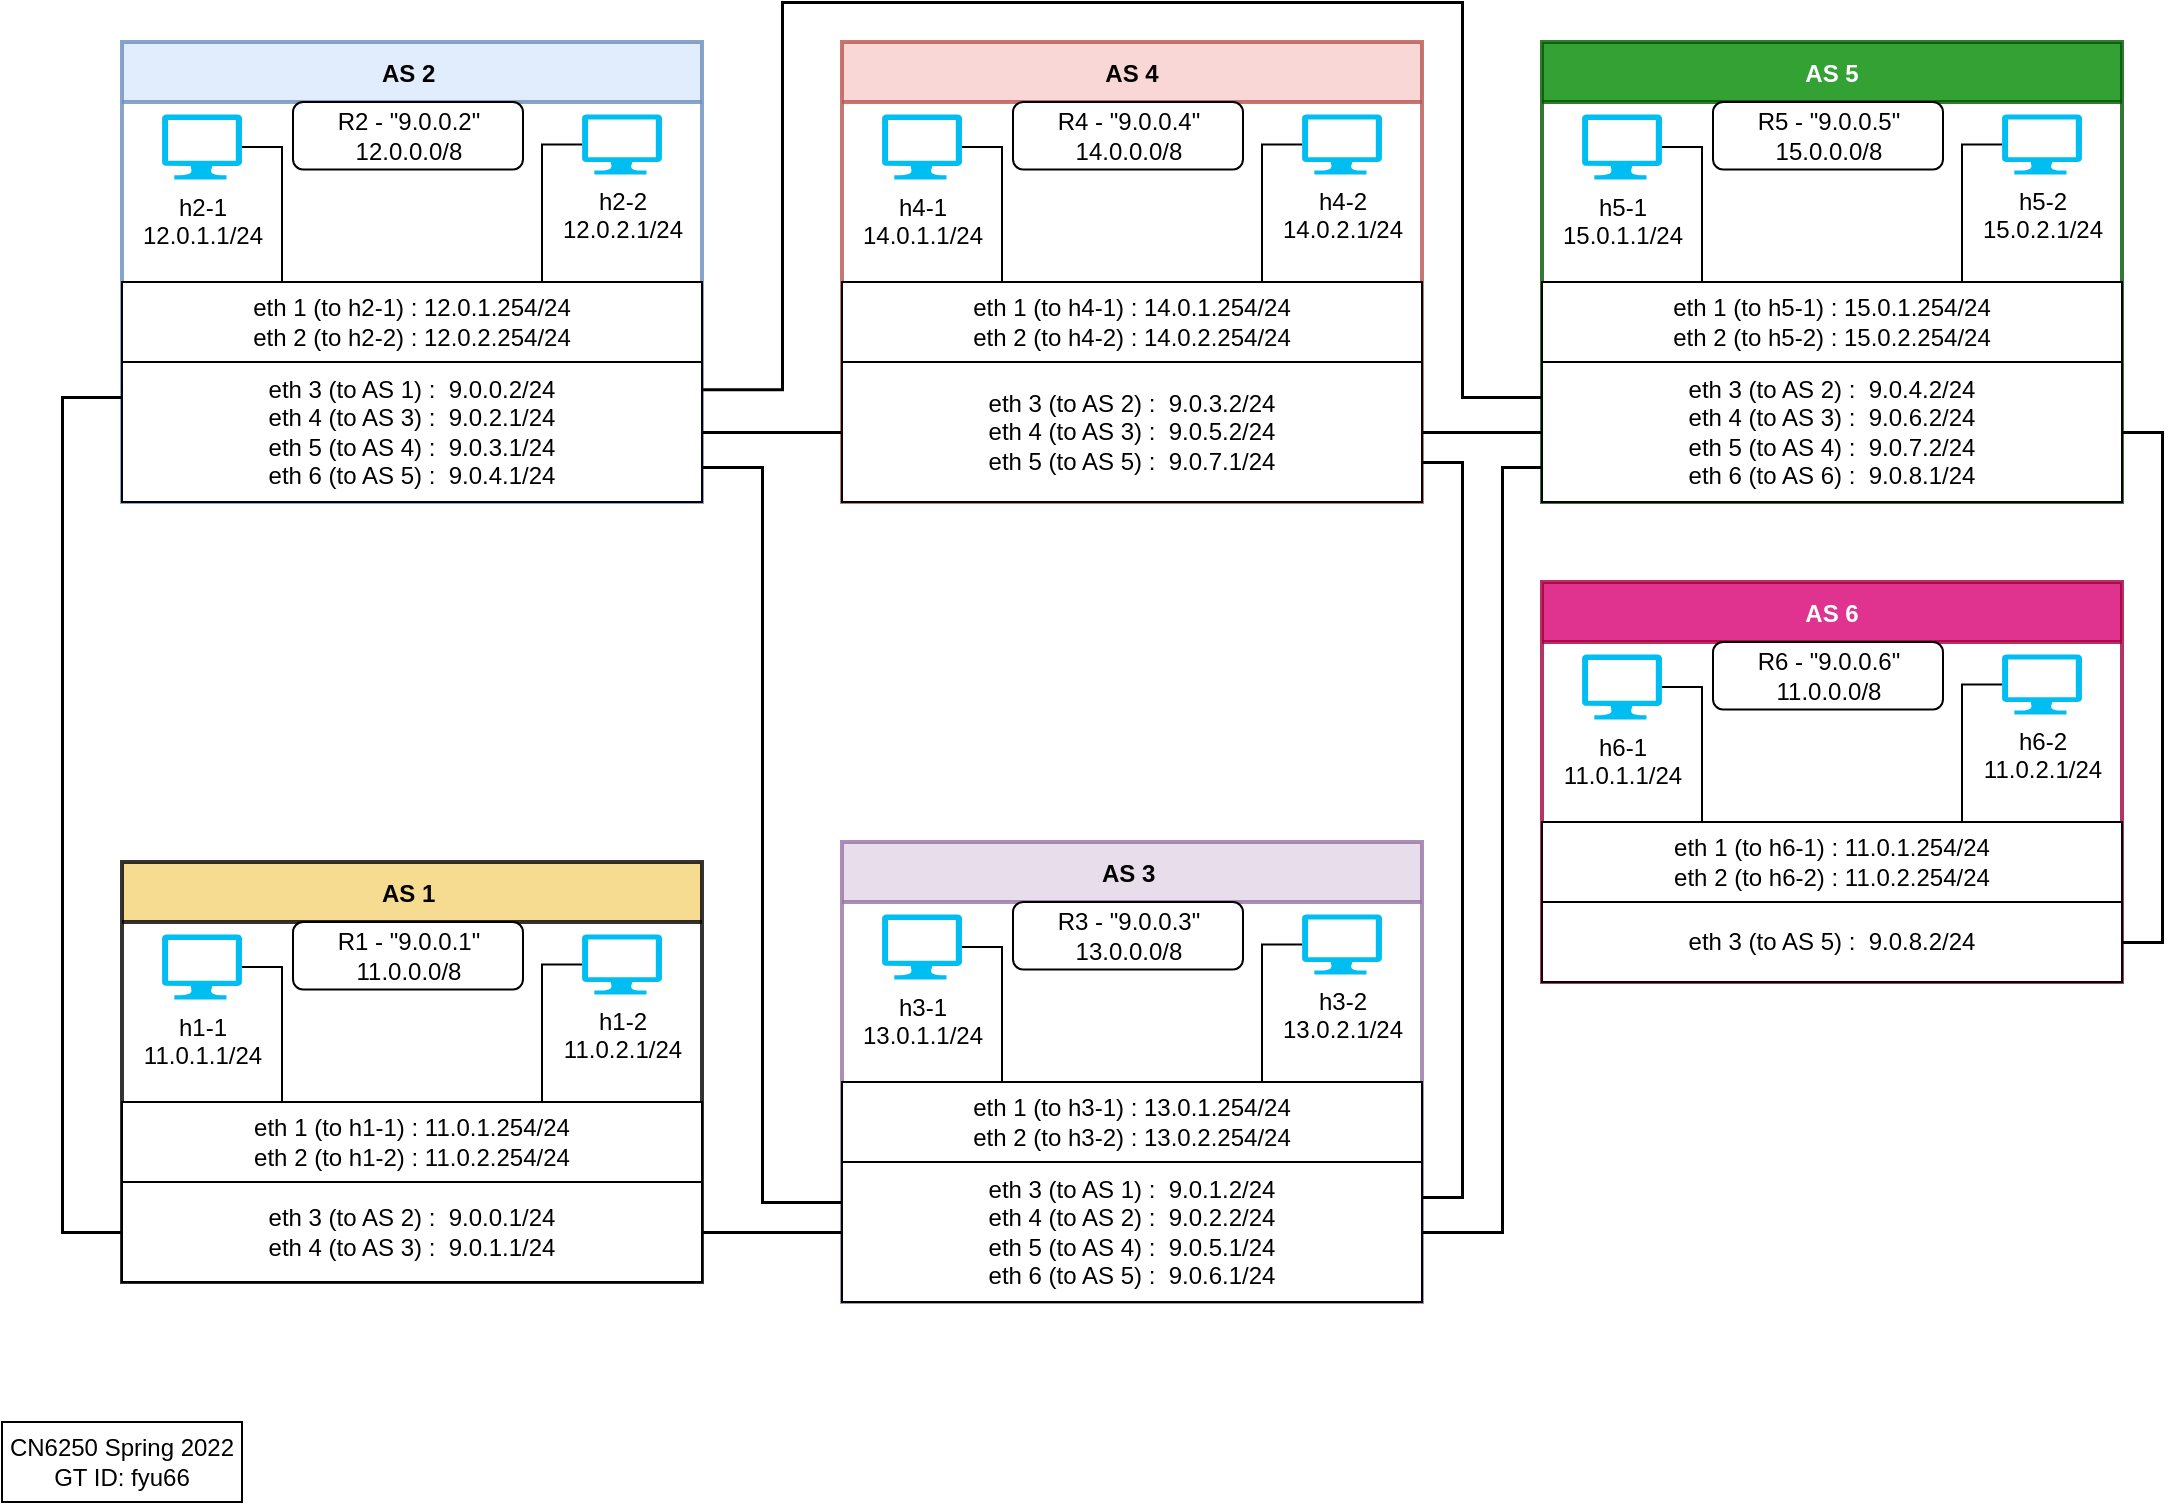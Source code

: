 <mxfile version="17.2.4" type="github">
  <diagram id="hPBcGTMjvYHtOmkIqjpS" name="Page-1">
    <mxGraphModel dx="2062" dy="1119" grid="1" gridSize="10" guides="1" tooltips="1" connect="1" arrows="1" fold="1" page="1" pageScale="1" pageWidth="1100" pageHeight="850" math="0" shadow="0">
      <root>
        <mxCell id="0" />
        <mxCell id="1" parent="0" />
        <mxCell id="3R8BAee1Lmwa3WrxwWTS-9" value="AS 1 " style="swimlane;rounded=0;shadow=0;glass=0;fillColor=#f4d476;gradientColor=none;opacity=80;strokeWidth=2;startSize=30;" parent="1" vertex="1">
          <mxGeometry x="60" y="490" width="290" height="210" as="geometry" />
        </mxCell>
        <mxCell id="3R8BAee1Lmwa3WrxwWTS-3" value="eth 1 (to h1-1) :&amp;nbsp;11.0.1.254/24&lt;br&gt;eth 2 (to h1-2) : 11.0.2.254/24" style="rounded=0;whiteSpace=wrap;html=1;" parent="3R8BAee1Lmwa3WrxwWTS-9" vertex="1">
          <mxGeometry y="120" width="290" height="40" as="geometry" />
        </mxCell>
        <mxCell id="3R8BAee1Lmwa3WrxwWTS-1" value="R1 - &quot;9.0.0.1&quot;&lt;br&gt;11.0.0.0/8" style="rounded=1;whiteSpace=wrap;html=1;" parent="3R8BAee1Lmwa3WrxwWTS-9" vertex="1">
          <mxGeometry x="85.5" y="30" width="115" height="33.75" as="geometry" />
        </mxCell>
        <mxCell id="3R8BAee1Lmwa3WrxwWTS-2" value="eth 3 (to AS 2) :&amp;nbsp; 9.0.0.1/24&lt;br&gt;eth 4 (to AS 3) :&amp;nbsp;&amp;nbsp;9.0.1.1/24" style="rounded=0;whiteSpace=wrap;html=1;" parent="3R8BAee1Lmwa3WrxwWTS-9" vertex="1">
          <mxGeometry y="160" width="290" height="50" as="geometry" />
        </mxCell>
        <mxCell id="3R8BAee1Lmwa3WrxwWTS-66" style="edgeStyle=elbowEdgeStyle;rounded=0;orthogonalLoop=1;jettySize=auto;html=1;entryX=0.75;entryY=0;entryDx=0;entryDy=0;endArrow=none;endFill=0;" parent="3R8BAee1Lmwa3WrxwWTS-9" source="3R8BAee1Lmwa3WrxwWTS-5" target="3R8BAee1Lmwa3WrxwWTS-3" edge="1">
          <mxGeometry relative="1" as="geometry">
            <Array as="points">
              <mxPoint x="210" y="90" />
            </Array>
          </mxGeometry>
        </mxCell>
        <mxCell id="3R8BAee1Lmwa3WrxwWTS-5" value="h1-2&lt;br&gt;11.0.2.1/24" style="verticalLabelPosition=bottom;html=1;verticalAlign=top;align=center;strokeColor=none;fillColor=#00BEF2;shape=mxgraph.azure.computer;pointerEvents=1;" parent="3R8BAee1Lmwa3WrxwWTS-9" vertex="1">
          <mxGeometry x="230" y="36.25" width="40" height="30" as="geometry" />
        </mxCell>
        <mxCell id="3R8BAee1Lmwa3WrxwWTS-65" style="edgeStyle=elbowEdgeStyle;rounded=0;orthogonalLoop=1;jettySize=auto;html=1;entryX=0.25;entryY=0;entryDx=0;entryDy=0;endArrow=none;endFill=0;" parent="3R8BAee1Lmwa3WrxwWTS-9" source="3R8BAee1Lmwa3WrxwWTS-4" target="3R8BAee1Lmwa3WrxwWTS-3" edge="1">
          <mxGeometry relative="1" as="geometry">
            <Array as="points">
              <mxPoint x="80" y="90" />
            </Array>
          </mxGeometry>
        </mxCell>
        <mxCell id="3R8BAee1Lmwa3WrxwWTS-4" value="h1-1&lt;br&gt;11.0.1.1/24" style="verticalLabelPosition=bottom;html=1;verticalAlign=top;align=center;strokeColor=none;fillColor=#00BEF2;shape=mxgraph.azure.computer;pointerEvents=1;" parent="3R8BAee1Lmwa3WrxwWTS-9" vertex="1">
          <mxGeometry x="20" y="36.25" width="40" height="32.5" as="geometry" />
        </mxCell>
        <mxCell id="3R8BAee1Lmwa3WrxwWTS-75" value="AS 2 " style="swimlane;rounded=0;shadow=0;glass=0;fillColor=#dae8fc;opacity=80;strokeWidth=2;startSize=30;strokeColor=#6c8ebf;" parent="1" vertex="1">
          <mxGeometry x="60" y="80" width="290" height="230" as="geometry" />
        </mxCell>
        <mxCell id="3R8BAee1Lmwa3WrxwWTS-76" value="eth 1 (to h2-1) :&amp;nbsp;12.0.1.254/24&lt;br&gt;eth 2 (to h2-2) : 12.0.2.254/24" style="rounded=0;whiteSpace=wrap;html=1;" parent="3R8BAee1Lmwa3WrxwWTS-75" vertex="1">
          <mxGeometry y="120" width="290" height="40" as="geometry" />
        </mxCell>
        <mxCell id="3R8BAee1Lmwa3WrxwWTS-77" value="R2 - &quot;9.0.0.2&quot;&lt;br&gt;12.0.0.0/8" style="rounded=1;whiteSpace=wrap;html=1;" parent="3R8BAee1Lmwa3WrxwWTS-75" vertex="1">
          <mxGeometry x="85.5" y="30" width="115" height="33.75" as="geometry" />
        </mxCell>
        <mxCell id="3R8BAee1Lmwa3WrxwWTS-78" value="eth 3 (to AS 1) :&amp;nbsp; 9.0.0.2/24&lt;br&gt;eth 4 (to AS 3) :&amp;nbsp; 9.0.2.1/24&lt;br&gt;eth 5 (to AS 4) :&amp;nbsp; 9.0.3.1/24&lt;br&gt;eth 6 (to AS 5) :&amp;nbsp; 9.0.4.1/24" style="rounded=0;whiteSpace=wrap;html=1;" parent="3R8BAee1Lmwa3WrxwWTS-75" vertex="1">
          <mxGeometry y="160" width="290" height="70" as="geometry" />
        </mxCell>
        <mxCell id="3R8BAee1Lmwa3WrxwWTS-79" style="edgeStyle=elbowEdgeStyle;rounded=0;orthogonalLoop=1;jettySize=auto;html=1;entryX=0.75;entryY=0;entryDx=0;entryDy=0;endArrow=none;endFill=0;" parent="3R8BAee1Lmwa3WrxwWTS-75" source="3R8BAee1Lmwa3WrxwWTS-80" target="3R8BAee1Lmwa3WrxwWTS-76" edge="1">
          <mxGeometry relative="1" as="geometry">
            <Array as="points">
              <mxPoint x="210" y="90" />
            </Array>
          </mxGeometry>
        </mxCell>
        <mxCell id="3R8BAee1Lmwa3WrxwWTS-80" value="h2-2&lt;br&gt;12.0.2.1/24" style="verticalLabelPosition=bottom;html=1;verticalAlign=top;align=center;strokeColor=none;fillColor=#00BEF2;shape=mxgraph.azure.computer;pointerEvents=1;" parent="3R8BAee1Lmwa3WrxwWTS-75" vertex="1">
          <mxGeometry x="230" y="36.25" width="40" height="30" as="geometry" />
        </mxCell>
        <mxCell id="3R8BAee1Lmwa3WrxwWTS-81" style="edgeStyle=elbowEdgeStyle;rounded=0;orthogonalLoop=1;jettySize=auto;html=1;entryX=0.25;entryY=0;entryDx=0;entryDy=0;endArrow=none;endFill=0;" parent="3R8BAee1Lmwa3WrxwWTS-75" source="3R8BAee1Lmwa3WrxwWTS-82" target="3R8BAee1Lmwa3WrxwWTS-76" edge="1">
          <mxGeometry relative="1" as="geometry">
            <Array as="points">
              <mxPoint x="80" y="90" />
            </Array>
          </mxGeometry>
        </mxCell>
        <mxCell id="3R8BAee1Lmwa3WrxwWTS-82" value="h2-1&lt;br&gt;12.0.1.1/24" style="verticalLabelPosition=bottom;html=1;verticalAlign=top;align=center;strokeColor=none;fillColor=#00BEF2;shape=mxgraph.azure.computer;pointerEvents=1;" parent="3R8BAee1Lmwa3WrxwWTS-75" vertex="1">
          <mxGeometry x="20" y="36.25" width="40" height="32.5" as="geometry" />
        </mxCell>
        <mxCell id="3R8BAee1Lmwa3WrxwWTS-84" style="edgeStyle=elbowEdgeStyle;rounded=0;orthogonalLoop=1;jettySize=auto;html=1;exitX=0;exitY=0.5;exitDx=0;exitDy=0;entryX=0;entryY=0.25;entryDx=0;entryDy=0;endArrow=none;endFill=0;strokeWidth=1.5;" parent="1" source="3R8BAee1Lmwa3WrxwWTS-2" target="3R8BAee1Lmwa3WrxwWTS-78" edge="1">
          <mxGeometry relative="1" as="geometry">
            <Array as="points">
              <mxPoint x="30" y="470" />
              <mxPoint x="60" y="470" />
            </Array>
          </mxGeometry>
        </mxCell>
        <mxCell id="3R8BAee1Lmwa3WrxwWTS-93" value="AS 3 " style="swimlane;rounded=0;shadow=0;glass=0;fillColor=#e1d5e7;opacity=80;strokeWidth=2;startSize=30;strokeColor=#9673a6;" parent="1" vertex="1">
          <mxGeometry x="420" y="480" width="290" height="230" as="geometry" />
        </mxCell>
        <mxCell id="3R8BAee1Lmwa3WrxwWTS-94" value="eth 1 (to h3-1) :&amp;nbsp;13.0.1.254/24&lt;br&gt;eth 2 (to h3-2) : 13.0.2.254/24" style="rounded=0;whiteSpace=wrap;html=1;" parent="3R8BAee1Lmwa3WrxwWTS-93" vertex="1">
          <mxGeometry y="120" width="290" height="40" as="geometry" />
        </mxCell>
        <mxCell id="3R8BAee1Lmwa3WrxwWTS-95" value="R3 - &quot;9.0.0.3&quot;&lt;br&gt;13.0.0.0/8" style="rounded=1;whiteSpace=wrap;html=1;" parent="3R8BAee1Lmwa3WrxwWTS-93" vertex="1">
          <mxGeometry x="85.5" y="30" width="115" height="33.75" as="geometry" />
        </mxCell>
        <mxCell id="3R8BAee1Lmwa3WrxwWTS-96" value="eth 3 (to AS 1) :&amp;nbsp; 9.0.1.2/24&lt;br&gt;eth 4 (to AS 2) :&amp;nbsp; 9.0.2.2/24&lt;br&gt;eth 5 (to AS 4) :&amp;nbsp; 9.0.5.1/24&lt;br&gt;eth 6 (to AS 5) :&amp;nbsp; 9.0.6.1/24" style="rounded=0;whiteSpace=wrap;html=1;" parent="3R8BAee1Lmwa3WrxwWTS-93" vertex="1">
          <mxGeometry y="160" width="290" height="70" as="geometry" />
        </mxCell>
        <mxCell id="3R8BAee1Lmwa3WrxwWTS-97" style="edgeStyle=elbowEdgeStyle;rounded=0;orthogonalLoop=1;jettySize=auto;html=1;entryX=0.75;entryY=0;entryDx=0;entryDy=0;endArrow=none;endFill=0;" parent="3R8BAee1Lmwa3WrxwWTS-93" source="3R8BAee1Lmwa3WrxwWTS-98" target="3R8BAee1Lmwa3WrxwWTS-94" edge="1">
          <mxGeometry relative="1" as="geometry">
            <Array as="points">
              <mxPoint x="210" y="90" />
            </Array>
          </mxGeometry>
        </mxCell>
        <mxCell id="3R8BAee1Lmwa3WrxwWTS-98" value="h3-2&lt;br&gt;13.0.2.1/24" style="verticalLabelPosition=bottom;html=1;verticalAlign=top;align=center;strokeColor=none;fillColor=#00BEF2;shape=mxgraph.azure.computer;pointerEvents=1;" parent="3R8BAee1Lmwa3WrxwWTS-93" vertex="1">
          <mxGeometry x="230" y="36.25" width="40" height="30" as="geometry" />
        </mxCell>
        <mxCell id="3R8BAee1Lmwa3WrxwWTS-99" style="edgeStyle=elbowEdgeStyle;rounded=0;orthogonalLoop=1;jettySize=auto;html=1;entryX=0.25;entryY=0;entryDx=0;entryDy=0;endArrow=none;endFill=0;" parent="3R8BAee1Lmwa3WrxwWTS-93" source="3R8BAee1Lmwa3WrxwWTS-100" target="3R8BAee1Lmwa3WrxwWTS-94" edge="1">
          <mxGeometry relative="1" as="geometry">
            <Array as="points">
              <mxPoint x="80" y="90" />
            </Array>
          </mxGeometry>
        </mxCell>
        <mxCell id="3R8BAee1Lmwa3WrxwWTS-100" value="h3-1&lt;br&gt;13.0.1.1/24" style="verticalLabelPosition=bottom;html=1;verticalAlign=top;align=center;strokeColor=none;fillColor=#00BEF2;shape=mxgraph.azure.computer;pointerEvents=1;" parent="3R8BAee1Lmwa3WrxwWTS-93" vertex="1">
          <mxGeometry x="20" y="36.25" width="40" height="32.5" as="geometry" />
        </mxCell>
        <mxCell id="3R8BAee1Lmwa3WrxwWTS-101" style="edgeStyle=elbowEdgeStyle;rounded=0;orthogonalLoop=1;jettySize=auto;html=1;entryX=0;entryY=0.5;entryDx=0;entryDy=0;endArrow=none;endFill=0;strokeWidth=1.5;" parent="1" source="3R8BAee1Lmwa3WrxwWTS-2" target="3R8BAee1Lmwa3WrxwWTS-96" edge="1">
          <mxGeometry relative="1" as="geometry" />
        </mxCell>
        <mxCell id="3R8BAee1Lmwa3WrxwWTS-102" style="edgeStyle=orthogonalEdgeStyle;rounded=0;orthogonalLoop=1;jettySize=auto;html=1;endArrow=none;endFill=0;exitX=1;exitY=0.75;exitDx=0;exitDy=0;strokeWidth=1.5;" parent="1" source="3R8BAee1Lmwa3WrxwWTS-78" edge="1">
          <mxGeometry relative="1" as="geometry">
            <mxPoint x="420" y="660" as="targetPoint" />
            <Array as="points">
              <mxPoint x="380" y="293" />
              <mxPoint x="380" y="660" />
            </Array>
          </mxGeometry>
        </mxCell>
        <mxCell id="3R8BAee1Lmwa3WrxwWTS-104" value="AS 4" style="swimlane;rounded=0;shadow=0;glass=0;fillColor=#f8cecc;opacity=80;strokeWidth=2;startSize=30;strokeColor=#b85450;" parent="1" vertex="1">
          <mxGeometry x="420" y="80" width="290" height="230" as="geometry" />
        </mxCell>
        <mxCell id="3R8BAee1Lmwa3WrxwWTS-105" value="eth 1 (to h4-1) :&amp;nbsp;14.0.1.254/24&lt;br&gt;eth 2 (to h4-2) : 14.0.2.254/24" style="rounded=0;whiteSpace=wrap;html=1;" parent="3R8BAee1Lmwa3WrxwWTS-104" vertex="1">
          <mxGeometry y="120" width="290" height="40" as="geometry" />
        </mxCell>
        <mxCell id="3R8BAee1Lmwa3WrxwWTS-106" value="R4 - &quot;9.0.0.4&quot;&lt;br&gt;14.0.0.0/8" style="rounded=1;whiteSpace=wrap;html=1;" parent="3R8BAee1Lmwa3WrxwWTS-104" vertex="1">
          <mxGeometry x="85.5" y="30" width="115" height="33.75" as="geometry" />
        </mxCell>
        <mxCell id="3R8BAee1Lmwa3WrxwWTS-107" value="eth 3 (to AS 2) :&amp;nbsp; 9.0.3.2/24&lt;br&gt;eth 4 (to AS 3) :&amp;nbsp; 9.0.5.2/24&lt;br&gt;eth 5 (to AS 5) :&amp;nbsp; 9.0.7.1/24" style="rounded=0;whiteSpace=wrap;html=1;" parent="3R8BAee1Lmwa3WrxwWTS-104" vertex="1">
          <mxGeometry y="160" width="290" height="70" as="geometry" />
        </mxCell>
        <mxCell id="3R8BAee1Lmwa3WrxwWTS-108" style="edgeStyle=elbowEdgeStyle;rounded=0;orthogonalLoop=1;jettySize=auto;html=1;entryX=0.75;entryY=0;entryDx=0;entryDy=0;endArrow=none;endFill=0;" parent="3R8BAee1Lmwa3WrxwWTS-104" source="3R8BAee1Lmwa3WrxwWTS-109" target="3R8BAee1Lmwa3WrxwWTS-105" edge="1">
          <mxGeometry relative="1" as="geometry">
            <Array as="points">
              <mxPoint x="210" y="90" />
            </Array>
          </mxGeometry>
        </mxCell>
        <mxCell id="3R8BAee1Lmwa3WrxwWTS-109" value="h4-2&lt;br&gt;14.0.2.1/24" style="verticalLabelPosition=bottom;html=1;verticalAlign=top;align=center;strokeColor=none;fillColor=#00BEF2;shape=mxgraph.azure.computer;pointerEvents=1;" parent="3R8BAee1Lmwa3WrxwWTS-104" vertex="1">
          <mxGeometry x="230" y="36.25" width="40" height="30" as="geometry" />
        </mxCell>
        <mxCell id="3R8BAee1Lmwa3WrxwWTS-110" style="edgeStyle=elbowEdgeStyle;rounded=0;orthogonalLoop=1;jettySize=auto;html=1;entryX=0.25;entryY=0;entryDx=0;entryDy=0;endArrow=none;endFill=0;" parent="3R8BAee1Lmwa3WrxwWTS-104" source="3R8BAee1Lmwa3WrxwWTS-111" target="3R8BAee1Lmwa3WrxwWTS-105" edge="1">
          <mxGeometry relative="1" as="geometry">
            <Array as="points">
              <mxPoint x="80" y="90" />
            </Array>
          </mxGeometry>
        </mxCell>
        <mxCell id="3R8BAee1Lmwa3WrxwWTS-111" value="h4-1&lt;br&gt;14.0.1.1/24" style="verticalLabelPosition=bottom;html=1;verticalAlign=top;align=center;strokeColor=none;fillColor=#00BEF2;shape=mxgraph.azure.computer;pointerEvents=1;" parent="3R8BAee1Lmwa3WrxwWTS-104" vertex="1">
          <mxGeometry x="20" y="36.25" width="40" height="32.5" as="geometry" />
        </mxCell>
        <mxCell id="3R8BAee1Lmwa3WrxwWTS-113" value="AS 5" style="swimlane;rounded=0;shadow=0;glass=0;fillColor=#008a00;opacity=80;strokeWidth=2;startSize=30;strokeColor=#005700;fontColor=#ffffff;" parent="1" vertex="1">
          <mxGeometry x="770" y="80" width="290" height="230" as="geometry" />
        </mxCell>
        <mxCell id="3R8BAee1Lmwa3WrxwWTS-114" value="eth 1 (to h5-1) :&amp;nbsp;15.0.1.254/24&lt;br&gt;eth 2 (to h5-2) : 15.0.2.254/24" style="rounded=0;whiteSpace=wrap;html=1;" parent="3R8BAee1Lmwa3WrxwWTS-113" vertex="1">
          <mxGeometry y="120" width="290" height="40" as="geometry" />
        </mxCell>
        <mxCell id="3R8BAee1Lmwa3WrxwWTS-115" value="R5 - &quot;9.0.0.5&quot;&lt;br&gt;15.0.0.0/8" style="rounded=1;whiteSpace=wrap;html=1;" parent="3R8BAee1Lmwa3WrxwWTS-113" vertex="1">
          <mxGeometry x="85.5" y="30" width="115" height="33.75" as="geometry" />
        </mxCell>
        <mxCell id="3R8BAee1Lmwa3WrxwWTS-116" value="eth 3 (to AS 2) :&amp;nbsp; 9.0.4.2/24&lt;br&gt;eth 4 (to AS 3) :&amp;nbsp; 9.0.6.2/24&lt;br&gt;eth 5 (to AS 4) :&amp;nbsp; 9.0.7.2/24&lt;br&gt;eth 6 (to AS 6) :&amp;nbsp; 9.0.8.1/24" style="rounded=0;whiteSpace=wrap;html=1;" parent="3R8BAee1Lmwa3WrxwWTS-113" vertex="1">
          <mxGeometry y="160" width="290" height="70" as="geometry" />
        </mxCell>
        <mxCell id="3R8BAee1Lmwa3WrxwWTS-117" style="edgeStyle=elbowEdgeStyle;rounded=0;orthogonalLoop=1;jettySize=auto;html=1;entryX=0.75;entryY=0;entryDx=0;entryDy=0;endArrow=none;endFill=0;" parent="3R8BAee1Lmwa3WrxwWTS-113" source="3R8BAee1Lmwa3WrxwWTS-118" target="3R8BAee1Lmwa3WrxwWTS-114" edge="1">
          <mxGeometry relative="1" as="geometry">
            <Array as="points">
              <mxPoint x="210" y="90" />
            </Array>
          </mxGeometry>
        </mxCell>
        <mxCell id="3R8BAee1Lmwa3WrxwWTS-118" value="h5-2&lt;br&gt;15.0.2.1/24" style="verticalLabelPosition=bottom;html=1;verticalAlign=top;align=center;strokeColor=none;fillColor=#00BEF2;shape=mxgraph.azure.computer;pointerEvents=1;" parent="3R8BAee1Lmwa3WrxwWTS-113" vertex="1">
          <mxGeometry x="230" y="36.25" width="40" height="30" as="geometry" />
        </mxCell>
        <mxCell id="3R8BAee1Lmwa3WrxwWTS-119" style="edgeStyle=elbowEdgeStyle;rounded=0;orthogonalLoop=1;jettySize=auto;html=1;entryX=0.25;entryY=0;entryDx=0;entryDy=0;endArrow=none;endFill=0;" parent="3R8BAee1Lmwa3WrxwWTS-113" source="3R8BAee1Lmwa3WrxwWTS-120" target="3R8BAee1Lmwa3WrxwWTS-114" edge="1">
          <mxGeometry relative="1" as="geometry">
            <Array as="points">
              <mxPoint x="80" y="90" />
            </Array>
          </mxGeometry>
        </mxCell>
        <mxCell id="3R8BAee1Lmwa3WrxwWTS-120" value="h5-1&lt;br&gt;15.0.1.1/24" style="verticalLabelPosition=bottom;html=1;verticalAlign=top;align=center;strokeColor=none;fillColor=#00BEF2;shape=mxgraph.azure.computer;pointerEvents=1;" parent="3R8BAee1Lmwa3WrxwWTS-113" vertex="1">
          <mxGeometry x="20" y="36.25" width="40" height="32.5" as="geometry" />
        </mxCell>
        <mxCell id="3R8BAee1Lmwa3WrxwWTS-122" style="edgeStyle=orthogonalEdgeStyle;rounded=0;orthogonalLoop=1;jettySize=auto;html=1;entryX=0;entryY=0.5;entryDx=0;entryDy=0;endArrow=none;endFill=0;strokeWidth=1.5;" parent="1" source="3R8BAee1Lmwa3WrxwWTS-78" target="3R8BAee1Lmwa3WrxwWTS-107" edge="1">
          <mxGeometry relative="1" as="geometry" />
        </mxCell>
        <mxCell id="3R8BAee1Lmwa3WrxwWTS-123" style="edgeStyle=orthogonalEdgeStyle;rounded=0;orthogonalLoop=1;jettySize=auto;html=1;endArrow=none;endFill=0;entryX=0;entryY=0.25;entryDx=0;entryDy=0;strokeWidth=1.5;exitX=1.001;exitY=0.194;exitDx=0;exitDy=0;exitPerimeter=0;" parent="1" source="3R8BAee1Lmwa3WrxwWTS-78" target="3R8BAee1Lmwa3WrxwWTS-116" edge="1">
          <mxGeometry relative="1" as="geometry">
            <mxPoint x="400" y="253" as="sourcePoint" />
            <mxPoint x="1030" y="280" as="targetPoint" />
            <Array as="points">
              <mxPoint x="390" y="254" />
              <mxPoint x="390" y="60" />
              <mxPoint x="730" y="60" />
              <mxPoint x="730" y="258" />
            </Array>
          </mxGeometry>
        </mxCell>
        <mxCell id="3R8BAee1Lmwa3WrxwWTS-125" style="edgeStyle=orthogonalEdgeStyle;rounded=0;orthogonalLoop=1;jettySize=auto;html=1;entryX=1;entryY=0.25;entryDx=0;entryDy=0;endArrow=none;endFill=0;strokeWidth=1.5;" parent="1" source="3R8BAee1Lmwa3WrxwWTS-107" target="3R8BAee1Lmwa3WrxwWTS-96" edge="1">
          <mxGeometry relative="1" as="geometry">
            <Array as="points">
              <mxPoint x="730" y="290" />
              <mxPoint x="730" y="658" />
            </Array>
          </mxGeometry>
        </mxCell>
        <mxCell id="3R8BAee1Lmwa3WrxwWTS-127" style="edgeStyle=orthogonalEdgeStyle;rounded=0;orthogonalLoop=1;jettySize=auto;html=1;entryX=0;entryY=0.5;entryDx=0;entryDy=0;endArrow=none;endFill=0;strokeWidth=1.5;" parent="1" source="3R8BAee1Lmwa3WrxwWTS-107" target="3R8BAee1Lmwa3WrxwWTS-116" edge="1">
          <mxGeometry relative="1" as="geometry" />
        </mxCell>
        <mxCell id="3R8BAee1Lmwa3WrxwWTS-128" value="AS 6" style="swimlane;rounded=0;shadow=0;glass=0;fillColor=#d80073;opacity=80;strokeWidth=2;startSize=30;strokeColor=#A50040;fontColor=#ffffff;" parent="1" vertex="1">
          <mxGeometry x="770" y="350" width="290" height="200" as="geometry" />
        </mxCell>
        <mxCell id="3R8BAee1Lmwa3WrxwWTS-129" value="eth 1 (to h6-1) :&amp;nbsp;11.0.1.254/24&lt;br&gt;eth 2 (to h6-2) : 11.0.2.254/24" style="rounded=0;whiteSpace=wrap;html=1;" parent="3R8BAee1Lmwa3WrxwWTS-128" vertex="1">
          <mxGeometry y="120" width="290" height="40" as="geometry" />
        </mxCell>
        <mxCell id="3R8BAee1Lmwa3WrxwWTS-130" value="R6 - &quot;9.0.0.6&quot;&lt;br&gt;11.0.0.0/8" style="rounded=1;whiteSpace=wrap;html=1;" parent="3R8BAee1Lmwa3WrxwWTS-128" vertex="1">
          <mxGeometry x="85.5" y="30" width="115" height="33.75" as="geometry" />
        </mxCell>
        <mxCell id="3R8BAee1Lmwa3WrxwWTS-131" value="eth 3 (to AS 5) :&amp;nbsp; 9.0.8.2/24" style="rounded=0;whiteSpace=wrap;html=1;" parent="3R8BAee1Lmwa3WrxwWTS-128" vertex="1">
          <mxGeometry y="160" width="290" height="40" as="geometry" />
        </mxCell>
        <mxCell id="3R8BAee1Lmwa3WrxwWTS-132" style="edgeStyle=elbowEdgeStyle;rounded=0;orthogonalLoop=1;jettySize=auto;html=1;entryX=0.75;entryY=0;entryDx=0;entryDy=0;endArrow=none;endFill=0;" parent="3R8BAee1Lmwa3WrxwWTS-128" source="3R8BAee1Lmwa3WrxwWTS-133" target="3R8BAee1Lmwa3WrxwWTS-129" edge="1">
          <mxGeometry relative="1" as="geometry">
            <Array as="points">
              <mxPoint x="210" y="90" />
            </Array>
          </mxGeometry>
        </mxCell>
        <mxCell id="3R8BAee1Lmwa3WrxwWTS-133" value="h6-2&lt;br&gt;11.0.2.1/24" style="verticalLabelPosition=bottom;html=1;verticalAlign=top;align=center;strokeColor=none;fillColor=#00BEF2;shape=mxgraph.azure.computer;pointerEvents=1;" parent="3R8BAee1Lmwa3WrxwWTS-128" vertex="1">
          <mxGeometry x="230" y="36.25" width="40" height="30" as="geometry" />
        </mxCell>
        <mxCell id="3R8BAee1Lmwa3WrxwWTS-134" style="edgeStyle=elbowEdgeStyle;rounded=0;orthogonalLoop=1;jettySize=auto;html=1;entryX=0.25;entryY=0;entryDx=0;entryDy=0;endArrow=none;endFill=0;" parent="3R8BAee1Lmwa3WrxwWTS-128" source="3R8BAee1Lmwa3WrxwWTS-135" target="3R8BAee1Lmwa3WrxwWTS-129" edge="1">
          <mxGeometry relative="1" as="geometry">
            <Array as="points">
              <mxPoint x="80" y="90" />
            </Array>
          </mxGeometry>
        </mxCell>
        <mxCell id="3R8BAee1Lmwa3WrxwWTS-135" value="h6-1&lt;br&gt;11.0.1.1/24" style="verticalLabelPosition=bottom;html=1;verticalAlign=top;align=center;strokeColor=none;fillColor=#00BEF2;shape=mxgraph.azure.computer;pointerEvents=1;" parent="3R8BAee1Lmwa3WrxwWTS-128" vertex="1">
          <mxGeometry x="20" y="36.25" width="40" height="32.5" as="geometry" />
        </mxCell>
        <mxCell id="3R8BAee1Lmwa3WrxwWTS-138" style="edgeStyle=orthogonalEdgeStyle;rounded=0;orthogonalLoop=1;jettySize=auto;html=1;entryX=1;entryY=0.5;entryDx=0;entryDy=0;endArrow=none;endFill=0;exitX=1;exitY=0.5;exitDx=0;exitDy=0;strokeWidth=1.5;" parent="1" source="3R8BAee1Lmwa3WrxwWTS-116" target="3R8BAee1Lmwa3WrxwWTS-131" edge="1">
          <mxGeometry relative="1" as="geometry">
            <Array as="points">
              <mxPoint x="1080" y="275" />
              <mxPoint x="1080" y="530" />
            </Array>
          </mxGeometry>
        </mxCell>
        <mxCell id="3R8BAee1Lmwa3WrxwWTS-139" value="CN6250 Spring 2022&lt;br&gt;GT ID: fyu66" style="rounded=0;whiteSpace=wrap;html=1;" parent="1" vertex="1">
          <mxGeometry y="770" width="120" height="40" as="geometry" />
        </mxCell>
        <mxCell id="3R8BAee1Lmwa3WrxwWTS-140" style="edgeStyle=orthogonalEdgeStyle;rounded=0;orthogonalLoop=1;jettySize=auto;html=1;entryX=0;entryY=0.75;entryDx=0;entryDy=0;endArrow=none;endFill=0;strokeWidth=1.5;" parent="1" source="3R8BAee1Lmwa3WrxwWTS-96" target="3R8BAee1Lmwa3WrxwWTS-116" edge="1">
          <mxGeometry relative="1" as="geometry">
            <Array as="points">
              <mxPoint x="750" y="675" />
              <mxPoint x="750" y="293" />
            </Array>
          </mxGeometry>
        </mxCell>
      </root>
    </mxGraphModel>
  </diagram>
</mxfile>
